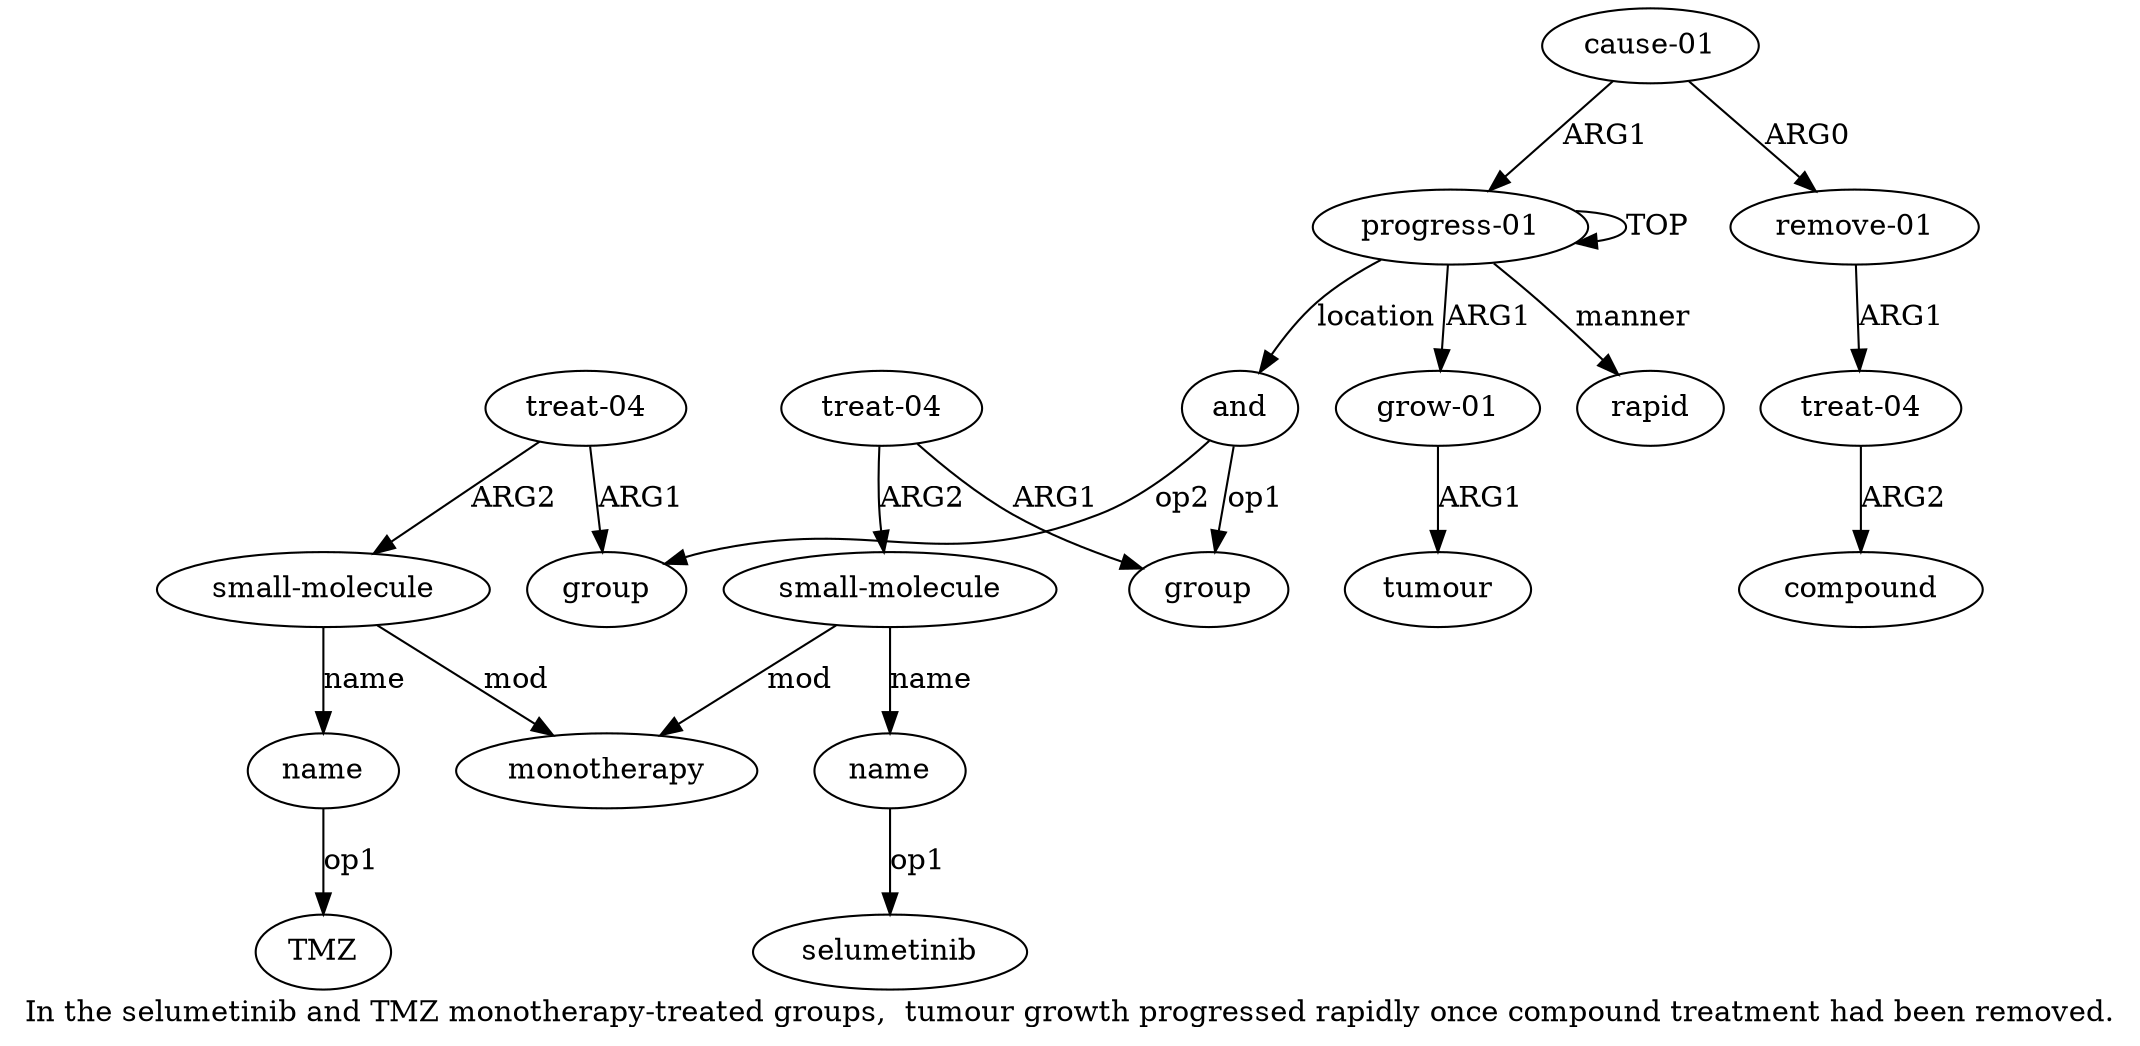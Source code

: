digraph  {
	graph [label="In the selumetinib and TMZ monotherapy-treated groups,  tumour growth progressed rapidly once compound treatment had been removed."];
	node [label="\N"];
	a15	 [color=black,
		gold_ind=15,
		gold_label="treat-04",
		label="treat-04",
		test_ind=15,
		test_label="treat-04"];
	a14	 [color=black,
		gold_ind=14,
		gold_label=group,
		label=group,
		test_ind=14,
		test_label=group];
	a15 -> a14 [key=0,
	color=black,
	gold_label=ARG1,
	label=ARG1,
	test_label=ARG1];
a16 [color=black,
	gold_ind=16,
	gold_label="small-molecule",
	label="small-molecule",
	test_ind=16,
	test_label="small-molecule"];
a15 -> a16 [key=0,
color=black,
gold_label=ARG2,
label=ARG2,
test_label=ARG2];
a17 [color=black,
gold_ind=17,
gold_label=name,
label=name,
test_ind=17,
test_label=name];
"a17 TMZ" [color=black,
gold_ind=-1,
gold_label=TMZ,
label=TMZ,
test_ind=-1,
test_label=TMZ];
a17 -> "a17 TMZ" [key=0,
color=black,
gold_label=op1,
label=op1,
test_label=op1];
a16 -> a17 [key=0,
color=black,
gold_label=name,
label=name,
test_label=name];
a13 [color=black,
gold_ind=13,
gold_label=monotherapy,
label=monotherapy,
test_ind=13,
test_label=monotherapy];
a16 -> a13 [key=0,
color=black,
gold_label=mod,
label=mod,
test_label=mod];
a11 [color=black,
gold_ind=11,
gold_label="small-molecule",
label="small-molecule",
test_ind=11,
test_label="small-molecule"];
a11 -> a13 [key=0,
color=black,
gold_label=mod,
label=mod,
test_label=mod];
a12 [color=black,
gold_ind=12,
gold_label=name,
label=name,
test_ind=12,
test_label=name];
a11 -> a12 [key=0,
color=black,
gold_label=name,
label=name,
test_label=name];
a10 [color=black,
gold_ind=10,
gold_label="treat-04",
label="treat-04",
test_ind=10,
test_label="treat-04"];
a10 -> a11 [key=0,
color=black,
gold_label=ARG2,
label=ARG2,
test_label=ARG2];
a9 [color=black,
gold_ind=9,
gold_label=group,
label=group,
test_ind=9,
test_label=group];
a10 -> a9 [key=0,
color=black,
gold_label=ARG1,
label=ARG1,
test_label=ARG1];
"a12 selumetinib" [color=black,
gold_ind=-1,
gold_label=selumetinib,
label=selumetinib,
test_ind=-1,
test_label=selumetinib];
a12 -> "a12 selumetinib" [key=0,
color=black,
gold_label=op1,
label=op1,
test_label=op1];
a1 [color=black,
gold_ind=1,
gold_label="grow-01",
label="grow-01",
test_ind=1,
test_label="grow-01"];
a2 [color=black,
gold_ind=2,
gold_label=tumour,
label=tumour,
test_ind=2,
test_label=tumour];
a1 -> a2 [key=0,
color=black,
gold_label=ARG1,
label=ARG1,
test_label=ARG1];
a0 [color=black,
gold_ind=0,
gold_label="progress-01",
label="progress-01",
test_ind=0,
test_label="progress-01"];
a0 -> a1 [key=0,
color=black,
gold_label=ARG1,
label=ARG1,
test_label=ARG1];
a0 -> a0 [key=0,
color=black,
gold_label=TOP,
label=TOP,
test_label=TOP];
a3 [color=black,
gold_ind=3,
gold_label=rapid,
label=rapid,
test_ind=3,
test_label=rapid];
a0 -> a3 [key=0,
color=black,
gold_label=manner,
label=manner,
test_label=manner];
a8 [color=black,
gold_ind=8,
gold_label=and,
label=and,
test_ind=8,
test_label=and];
a0 -> a8 [key=0,
color=black,
gold_label=location,
label=location,
test_label=location];
a5 [color=black,
gold_ind=5,
gold_label="remove-01",
label="remove-01",
test_ind=5,
test_label="remove-01"];
a6 [color=black,
gold_ind=6,
gold_label="treat-04",
label="treat-04",
test_ind=6,
test_label="treat-04"];
a5 -> a6 [key=0,
color=black,
gold_label=ARG1,
label=ARG1,
test_label=ARG1];
a4 [color=black,
gold_ind=4,
gold_label="cause-01",
label="cause-01",
test_ind=4,
test_label="cause-01"];
a4 -> a0 [key=0,
color=black,
gold_label=ARG1,
label=ARG1,
test_label=ARG1];
a4 -> a5 [key=0,
color=black,
gold_label=ARG0,
label=ARG0,
test_label=ARG0];
a7 [color=black,
gold_ind=7,
gold_label=compound,
label=compound,
test_ind=7,
test_label=compound];
a6 -> a7 [key=0,
color=black,
gold_label=ARG2,
label=ARG2,
test_label=ARG2];
a8 -> a14 [key=0,
color=black,
gold_label=op2,
label=op2,
test_label=op2];
a8 -> a9 [key=0,
color=black,
gold_label=op1,
label=op1,
test_label=op1];
}
